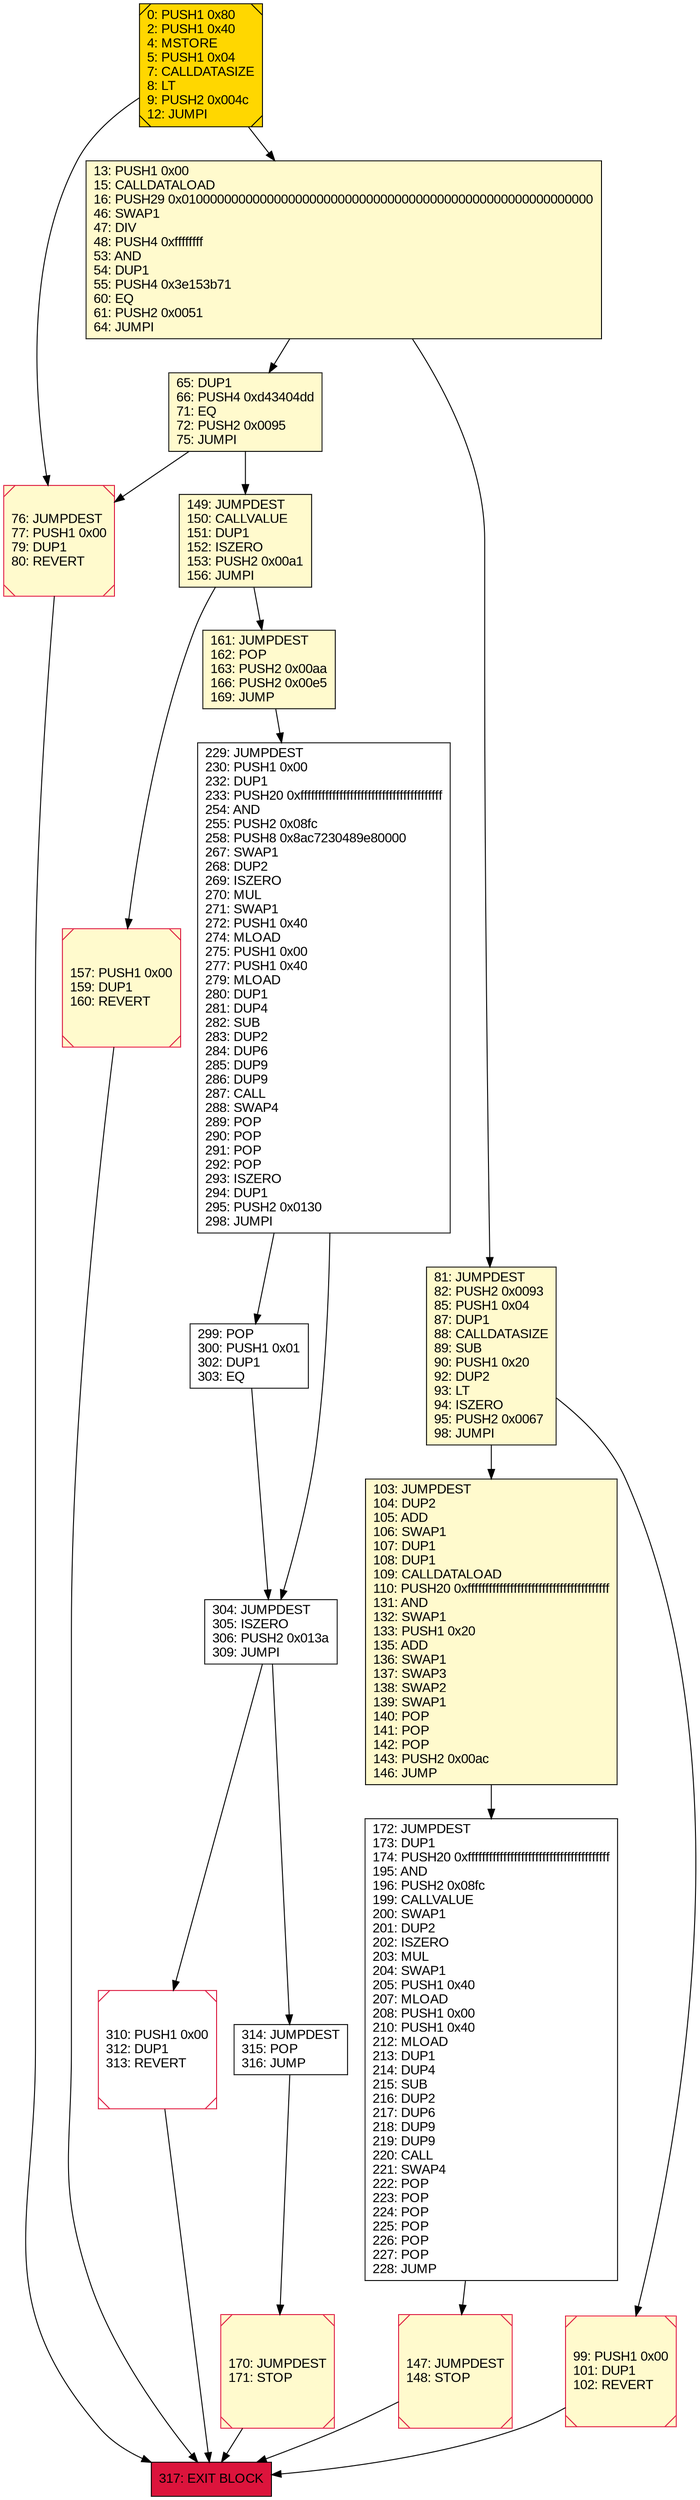 digraph G {
bgcolor=transparent rankdir=UD;
node [shape=box style=filled color=black fillcolor=white fontname=arial fontcolor=black];
149 [label="149: JUMPDEST\l150: CALLVALUE\l151: DUP1\l152: ISZERO\l153: PUSH2 0x00a1\l156: JUMPI\l" fillcolor=lemonchiffon ];
99 [label="99: PUSH1 0x00\l101: DUP1\l102: REVERT\l" fillcolor=lemonchiffon shape=Msquare color=crimson ];
161 [label="161: JUMPDEST\l162: POP\l163: PUSH2 0x00aa\l166: PUSH2 0x00e5\l169: JUMP\l" fillcolor=lemonchiffon ];
103 [label="103: JUMPDEST\l104: DUP2\l105: ADD\l106: SWAP1\l107: DUP1\l108: DUP1\l109: CALLDATALOAD\l110: PUSH20 0xffffffffffffffffffffffffffffffffffffffff\l131: AND\l132: SWAP1\l133: PUSH1 0x20\l135: ADD\l136: SWAP1\l137: SWAP3\l138: SWAP2\l139: SWAP1\l140: POP\l141: POP\l142: POP\l143: PUSH2 0x00ac\l146: JUMP\l" fillcolor=lemonchiffon ];
147 [label="147: JUMPDEST\l148: STOP\l" fillcolor=lemonchiffon shape=Msquare color=crimson ];
0 [label="0: PUSH1 0x80\l2: PUSH1 0x40\l4: MSTORE\l5: PUSH1 0x04\l7: CALLDATASIZE\l8: LT\l9: PUSH2 0x004c\l12: JUMPI\l" fillcolor=lemonchiffon shape=Msquare fillcolor=gold ];
76 [label="76: JUMPDEST\l77: PUSH1 0x00\l79: DUP1\l80: REVERT\l" fillcolor=lemonchiffon shape=Msquare color=crimson ];
299 [label="299: POP\l300: PUSH1 0x01\l302: DUP1\l303: EQ\l" ];
172 [label="172: JUMPDEST\l173: DUP1\l174: PUSH20 0xffffffffffffffffffffffffffffffffffffffff\l195: AND\l196: PUSH2 0x08fc\l199: CALLVALUE\l200: SWAP1\l201: DUP2\l202: ISZERO\l203: MUL\l204: SWAP1\l205: PUSH1 0x40\l207: MLOAD\l208: PUSH1 0x00\l210: PUSH1 0x40\l212: MLOAD\l213: DUP1\l214: DUP4\l215: SUB\l216: DUP2\l217: DUP6\l218: DUP9\l219: DUP9\l220: CALL\l221: SWAP4\l222: POP\l223: POP\l224: POP\l225: POP\l226: POP\l227: POP\l228: JUMP\l" ];
310 [label="310: PUSH1 0x00\l312: DUP1\l313: REVERT\l" shape=Msquare color=crimson ];
81 [label="81: JUMPDEST\l82: PUSH2 0x0093\l85: PUSH1 0x04\l87: DUP1\l88: CALLDATASIZE\l89: SUB\l90: PUSH1 0x20\l92: DUP2\l93: LT\l94: ISZERO\l95: PUSH2 0x0067\l98: JUMPI\l" fillcolor=lemonchiffon ];
229 [label="229: JUMPDEST\l230: PUSH1 0x00\l232: DUP1\l233: PUSH20 0xffffffffffffffffffffffffffffffffffffffff\l254: AND\l255: PUSH2 0x08fc\l258: PUSH8 0x8ac7230489e80000\l267: SWAP1\l268: DUP2\l269: ISZERO\l270: MUL\l271: SWAP1\l272: PUSH1 0x40\l274: MLOAD\l275: PUSH1 0x00\l277: PUSH1 0x40\l279: MLOAD\l280: DUP1\l281: DUP4\l282: SUB\l283: DUP2\l284: DUP6\l285: DUP9\l286: DUP9\l287: CALL\l288: SWAP4\l289: POP\l290: POP\l291: POP\l292: POP\l293: ISZERO\l294: DUP1\l295: PUSH2 0x0130\l298: JUMPI\l" ];
65 [label="65: DUP1\l66: PUSH4 0xd43404dd\l71: EQ\l72: PUSH2 0x0095\l75: JUMPI\l" fillcolor=lemonchiffon ];
157 [label="157: PUSH1 0x00\l159: DUP1\l160: REVERT\l" fillcolor=lemonchiffon shape=Msquare color=crimson ];
304 [label="304: JUMPDEST\l305: ISZERO\l306: PUSH2 0x013a\l309: JUMPI\l" ];
317 [label="317: EXIT BLOCK\l" fillcolor=crimson ];
314 [label="314: JUMPDEST\l315: POP\l316: JUMP\l" ];
170 [label="170: JUMPDEST\l171: STOP\l" fillcolor=lemonchiffon shape=Msquare color=crimson ];
13 [label="13: PUSH1 0x00\l15: CALLDATALOAD\l16: PUSH29 0x0100000000000000000000000000000000000000000000000000000000\l46: SWAP1\l47: DIV\l48: PUSH4 0xffffffff\l53: AND\l54: DUP1\l55: PUSH4 0x3e153b71\l60: EQ\l61: PUSH2 0x0051\l64: JUMPI\l" fillcolor=lemonchiffon ];
149 -> 161;
157 -> 317;
170 -> 317;
229 -> 304;
229 -> 299;
299 -> 304;
0 -> 76;
304 -> 314;
314 -> 170;
13 -> 65;
13 -> 81;
310 -> 317;
304 -> 310;
103 -> 172;
172 -> 147;
65 -> 76;
76 -> 317;
0 -> 13;
65 -> 149;
147 -> 317;
161 -> 229;
81 -> 99;
81 -> 103;
149 -> 157;
99 -> 317;
}